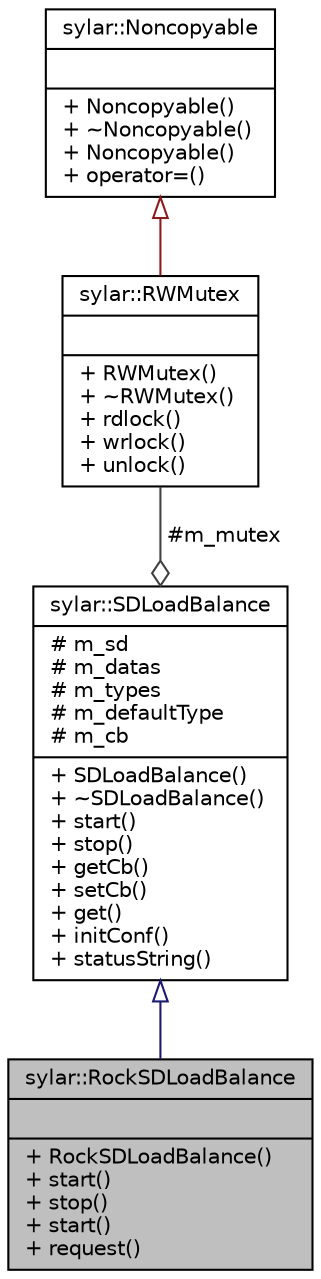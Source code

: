 digraph "sylar::RockSDLoadBalance"
{
 // LATEX_PDF_SIZE
  edge [fontname="Helvetica",fontsize="10",labelfontname="Helvetica",labelfontsize="10"];
  node [fontname="Helvetica",fontsize="10",shape=record];
  Node1 [label="{sylar::RockSDLoadBalance\n||+ RockSDLoadBalance()\l+ start()\l+ stop()\l+ start()\l+ request()\l}",height=0.2,width=0.4,color="black", fillcolor="grey75", style="filled", fontcolor="black",tooltip=" "];
  Node2 -> Node1 [dir="back",color="midnightblue",fontsize="10",style="solid",arrowtail="onormal",fontname="Helvetica"];
  Node2 [label="{sylar::SDLoadBalance\n|# m_sd\l# m_datas\l# m_types\l# m_defaultType\l# m_cb\l|+ SDLoadBalance()\l+ ~SDLoadBalance()\l+ start()\l+ stop()\l+ getCb()\l+ setCb()\l+ get()\l+ initConf()\l+ statusString()\l}",height=0.2,width=0.4,color="black", fillcolor="white", style="filled",URL="$classsylar_1_1SDLoadBalance.html",tooltip=" "];
  Node3 -> Node2 [color="grey25",fontsize="10",style="solid",label=" #m_mutex" ,arrowhead="odiamond",fontname="Helvetica"];
  Node3 [label="{sylar::RWMutex\n||+ RWMutex()\l+ ~RWMutex()\l+ rdlock()\l+ wrlock()\l+ unlock()\l}",height=0.2,width=0.4,color="black", fillcolor="white", style="filled",URL="$classsylar_1_1RWMutex.html",tooltip="读写锁"];
  Node4 -> Node3 [dir="back",color="firebrick4",fontsize="10",style="solid",arrowtail="onormal",fontname="Helvetica"];
  Node4 [label="{sylar::Noncopyable\n||+ Noncopyable()\l+ ~Noncopyable()\l+ Noncopyable()\l+ operator=()\l}",height=0.2,width=0.4,color="black", fillcolor="white", style="filled",URL="$classsylar_1_1Noncopyable.html",tooltip="对象无法拷贝,赋值"];
}
